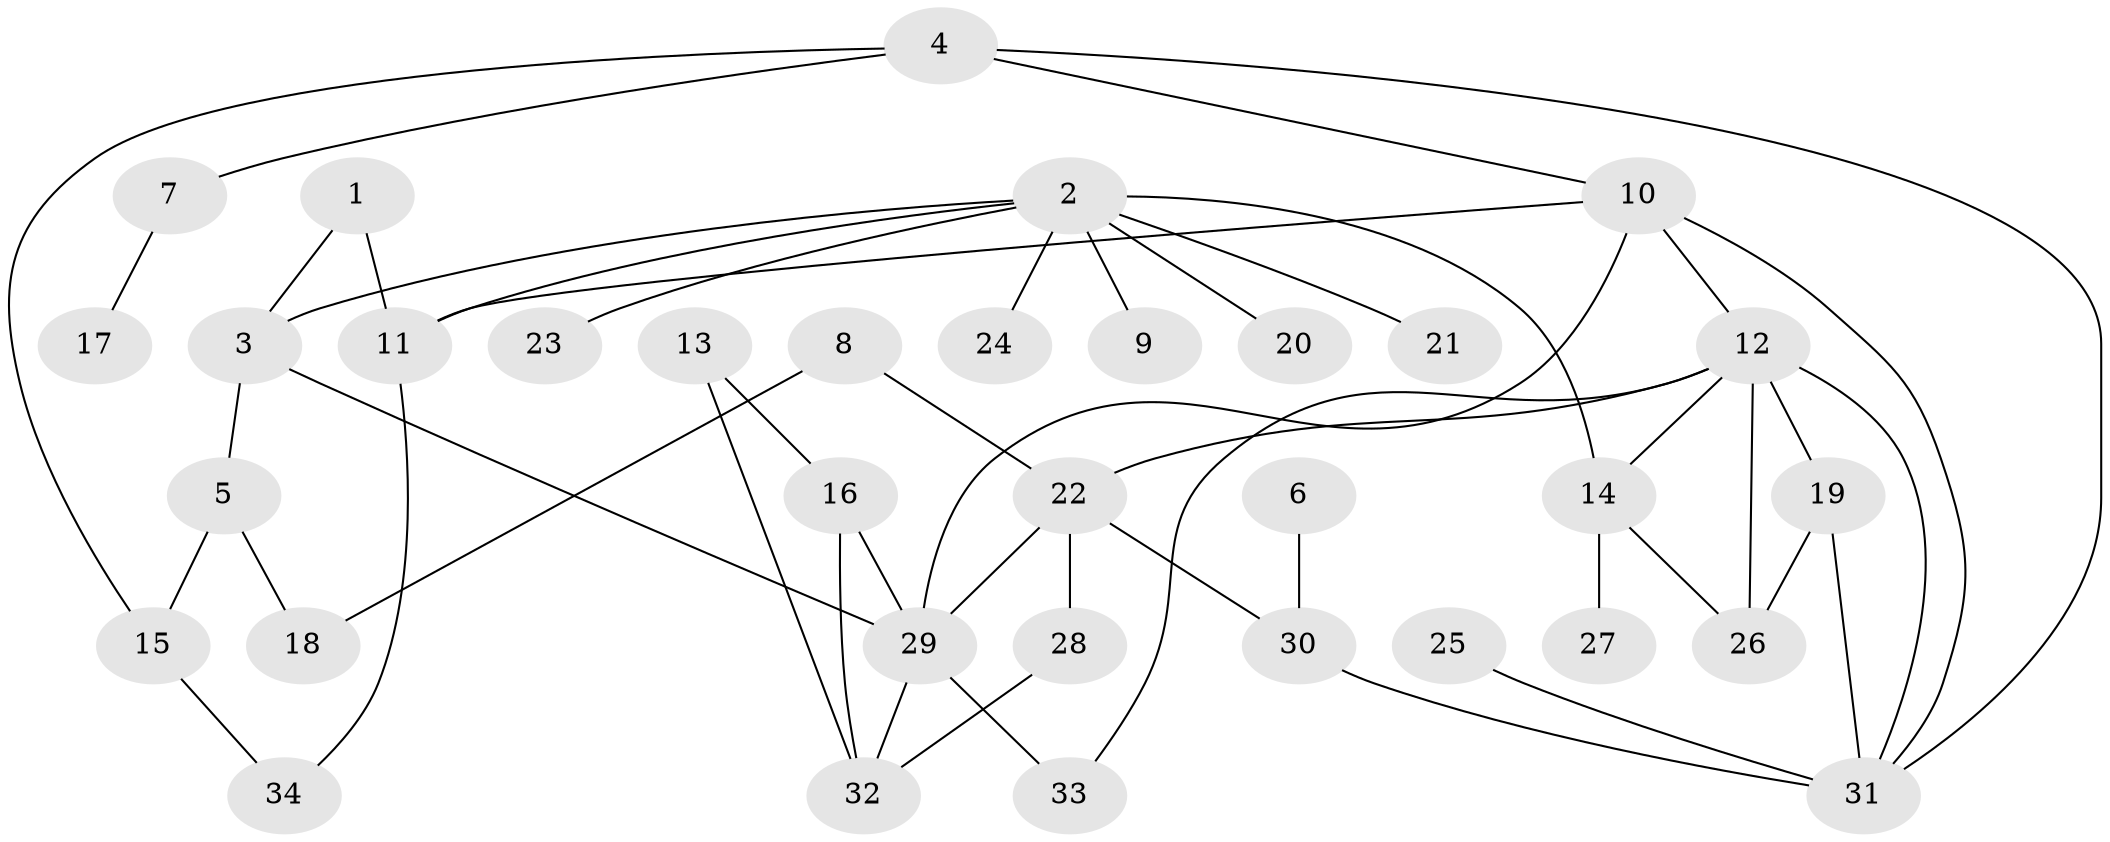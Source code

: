 // original degree distribution, {6: 0.07352941176470588, 4: 0.08823529411764706, 8: 0.014705882352941176, 3: 0.19117647058823528, 5: 0.029411764705882353, 2: 0.3235294117647059, 1: 0.27941176470588236}
// Generated by graph-tools (version 1.1) at 2025/25/03/09/25 03:25:26]
// undirected, 34 vertices, 50 edges
graph export_dot {
graph [start="1"]
  node [color=gray90,style=filled];
  1;
  2;
  3;
  4;
  5;
  6;
  7;
  8;
  9;
  10;
  11;
  12;
  13;
  14;
  15;
  16;
  17;
  18;
  19;
  20;
  21;
  22;
  23;
  24;
  25;
  26;
  27;
  28;
  29;
  30;
  31;
  32;
  33;
  34;
  1 -- 3 [weight=1.0];
  1 -- 11 [weight=1.0];
  2 -- 3 [weight=1.0];
  2 -- 9 [weight=1.0];
  2 -- 11 [weight=2.0];
  2 -- 14 [weight=2.0];
  2 -- 20 [weight=1.0];
  2 -- 21 [weight=1.0];
  2 -- 23 [weight=1.0];
  2 -- 24 [weight=1.0];
  3 -- 5 [weight=1.0];
  3 -- 29 [weight=1.0];
  4 -- 7 [weight=1.0];
  4 -- 10 [weight=1.0];
  4 -- 15 [weight=1.0];
  4 -- 31 [weight=1.0];
  5 -- 15 [weight=1.0];
  5 -- 18 [weight=1.0];
  6 -- 30 [weight=1.0];
  7 -- 17 [weight=1.0];
  8 -- 18 [weight=1.0];
  8 -- 22 [weight=1.0];
  10 -- 11 [weight=1.0];
  10 -- 12 [weight=1.0];
  10 -- 29 [weight=1.0];
  10 -- 31 [weight=1.0];
  11 -- 34 [weight=1.0];
  12 -- 14 [weight=1.0];
  12 -- 19 [weight=1.0];
  12 -- 22 [weight=1.0];
  12 -- 26 [weight=1.0];
  12 -- 31 [weight=1.0];
  12 -- 33 [weight=1.0];
  13 -- 16 [weight=1.0];
  13 -- 32 [weight=1.0];
  14 -- 26 [weight=1.0];
  14 -- 27 [weight=1.0];
  15 -- 34 [weight=1.0];
  16 -- 29 [weight=1.0];
  16 -- 32 [weight=1.0];
  19 -- 26 [weight=1.0];
  19 -- 31 [weight=1.0];
  22 -- 28 [weight=1.0];
  22 -- 29 [weight=1.0];
  22 -- 30 [weight=1.0];
  25 -- 31 [weight=1.0];
  28 -- 32 [weight=1.0];
  29 -- 32 [weight=1.0];
  29 -- 33 [weight=1.0];
  30 -- 31 [weight=2.0];
}
